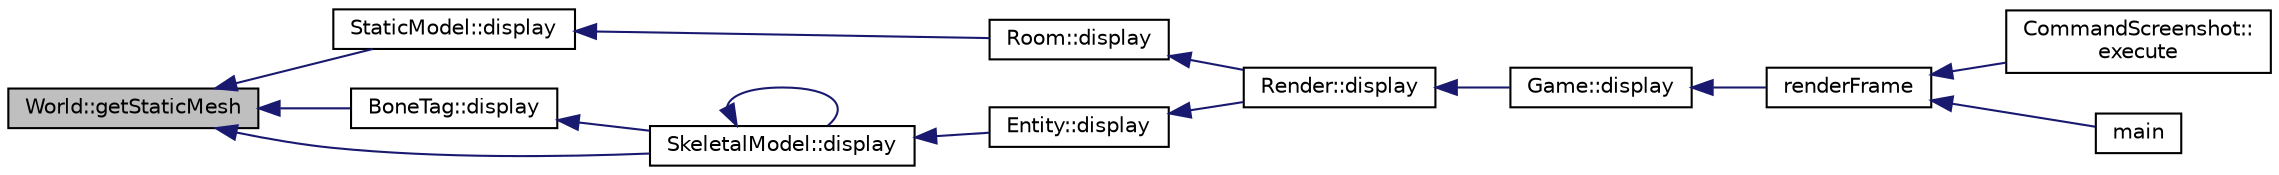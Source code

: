 digraph "World::getStaticMesh"
{
 // INTERACTIVE_SVG=YES
  edge [fontname="Helvetica",fontsize="10",labelfontname="Helvetica",labelfontsize="10"];
  node [fontname="Helvetica",fontsize="10",shape=record];
  rankdir="LR";
  Node1 [label="World::getStaticMesh",height=0.2,width=0.4,color="black", fillcolor="grey75", style="filled" fontcolor="black"];
  Node1 -> Node2 [dir="back",color="midnightblue",fontsize="10",style="solid",fontname="Helvetica"];
  Node2 [label="StaticModel::display",height=0.2,width=0.4,color="black", fillcolor="white", style="filled",URL="$class_static_model.html#ac8bfdda62df3121d51901eacff79e08b"];
  Node2 -> Node3 [dir="back",color="midnightblue",fontsize="10",style="solid",fontname="Helvetica"];
  Node3 [label="Room::display",height=0.2,width=0.4,color="black", fillcolor="white", style="filled",URL="$class_room.html#a2f8bed39ed97ae1b24c46eacbc0a0e18"];
  Node3 -> Node4 [dir="back",color="midnightblue",fontsize="10",style="solid",fontname="Helvetica"];
  Node4 [label="Render::display",height=0.2,width=0.4,color="black", fillcolor="white", style="filled",URL="$class_render.html#ab7facb0873c6f266b8849c5ce6f223da",tooltip="Renders a single game frame. "];
  Node4 -> Node5 [dir="back",color="midnightblue",fontsize="10",style="solid",fontname="Helvetica"];
  Node5 [label="Game::display",height=0.2,width=0.4,color="black", fillcolor="white", style="filled",URL="$class_game.html#a4d0223a84926cbabea95ed7e0392690a"];
  Node5 -> Node6 [dir="back",color="midnightblue",fontsize="10",style="solid",fontname="Helvetica"];
  Node6 [label="renderFrame",height=0.2,width=0.4,color="black", fillcolor="white", style="filled",URL="$main_8cpp.html#a00df6d86f86c2004b5c421980456d3f7"];
  Node6 -> Node7 [dir="back",color="midnightblue",fontsize="10",style="solid",fontname="Helvetica"];
  Node7 [label="CommandScreenshot::\lexecute",height=0.2,width=0.4,color="black", fillcolor="white", style="filled",URL="$class_command_screenshot.html#aea047cbfc0c1bdfc8d72d1633070bbdf"];
  Node6 -> Node8 [dir="back",color="midnightblue",fontsize="10",style="solid",fontname="Helvetica"];
  Node8 [label="main",height=0.2,width=0.4,color="black", fillcolor="white", style="filled",URL="$main_8cpp.html#a0ddf1224851353fc92bfbff6f499fa97"];
  Node1 -> Node9 [dir="back",color="midnightblue",fontsize="10",style="solid",fontname="Helvetica"];
  Node9 [label="BoneTag::display",height=0.2,width=0.4,color="black", fillcolor="white", style="filled",URL="$class_bone_tag.html#a01c2be3af0e1230e8a23b493cbdb878e"];
  Node9 -> Node10 [dir="back",color="midnightblue",fontsize="10",style="solid",fontname="Helvetica"];
  Node10 [label="SkeletalModel::display",height=0.2,width=0.4,color="black", fillcolor="white", style="filled",URL="$class_skeletal_model.html#afdccc48ced36ed586aa9e9a6af553afc"];
  Node10 -> Node11 [dir="back",color="midnightblue",fontsize="10",style="solid",fontname="Helvetica"];
  Node11 [label="Entity::display",height=0.2,width=0.4,color="black", fillcolor="white", style="filled",URL="$class_entity.html#a36778fdc35950fa30483e89fa64ab4d7"];
  Node11 -> Node4 [dir="back",color="midnightblue",fontsize="10",style="solid",fontname="Helvetica"];
  Node10 -> Node10 [dir="back",color="midnightblue",fontsize="10",style="solid",fontname="Helvetica"];
  Node1 -> Node10 [dir="back",color="midnightblue",fontsize="10",style="solid",fontname="Helvetica"];
}
